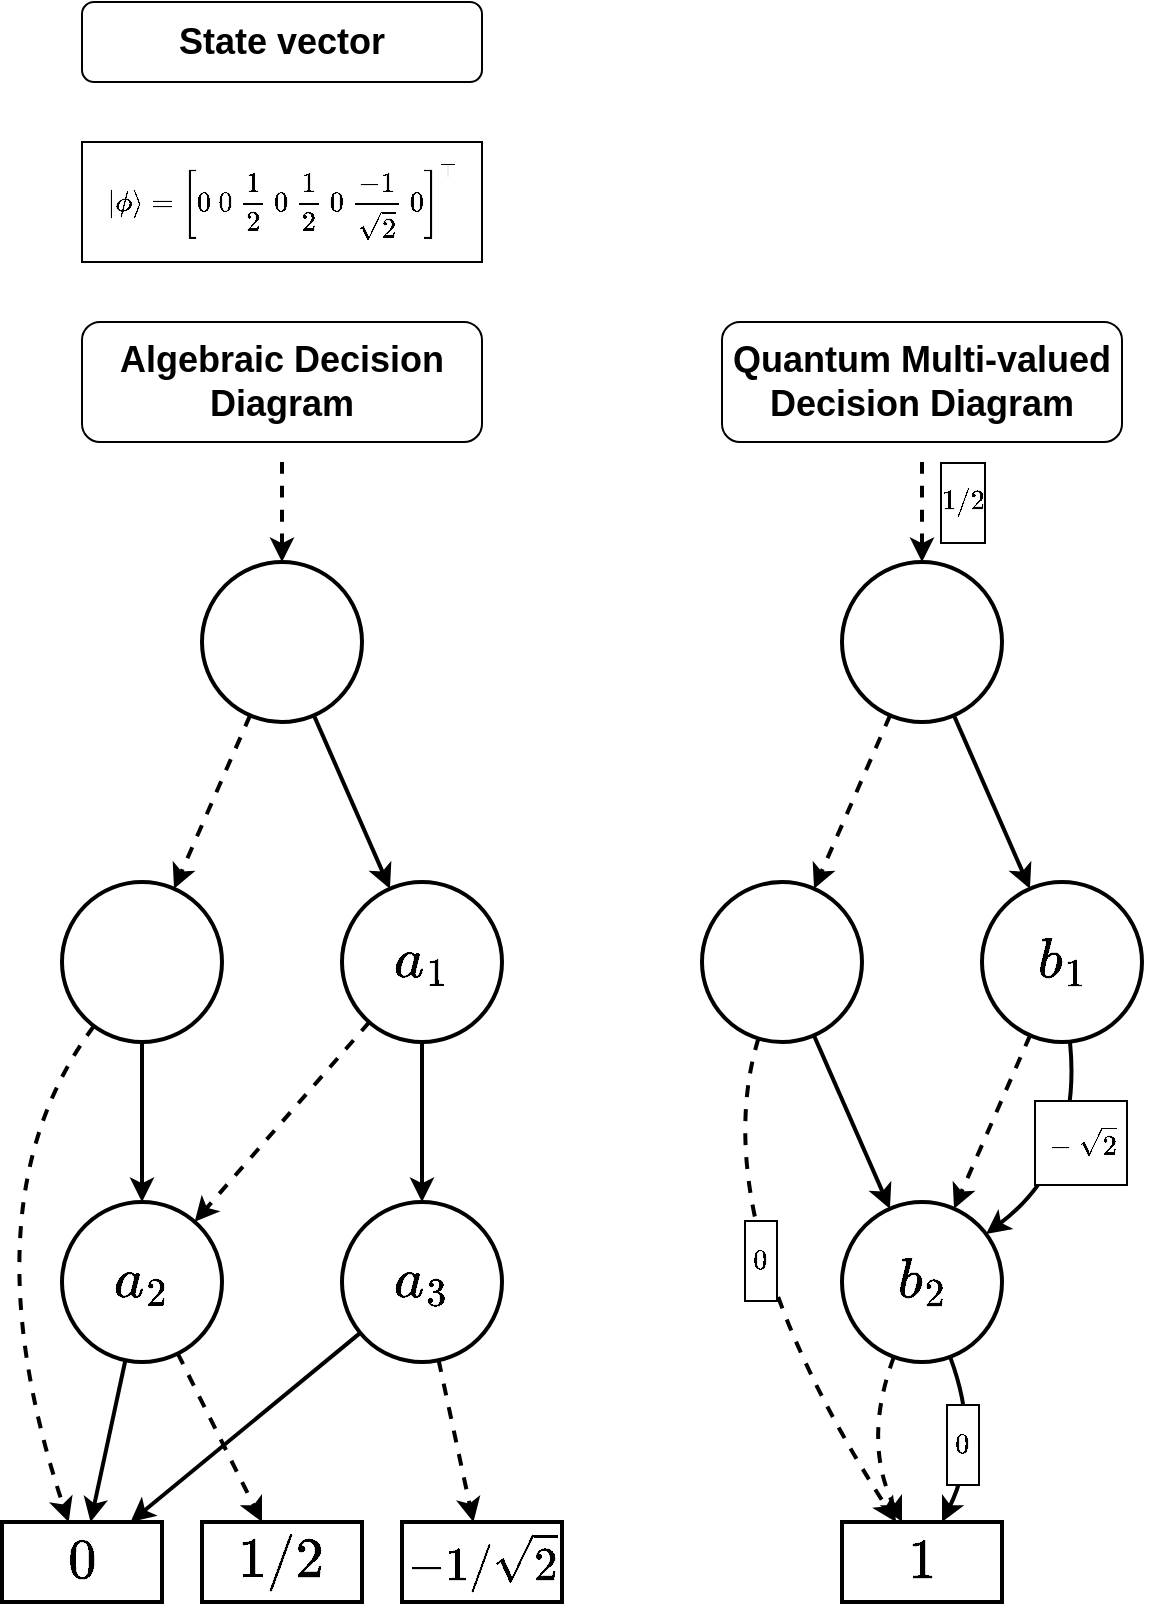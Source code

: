 <mxfile version="14.1.8" type="device"><diagram id="2izoXrSFGMK17Q96h_O-" name="Page-1"><mxGraphModel dx="1355" dy="825" grid="1" gridSize="10" guides="1" tooltips="1" connect="1" arrows="1" fold="1" page="1" pageScale="1" pageWidth="850" pageHeight="1100" math="1" shadow="0"><root><mxCell id="0"/><mxCell id="1" parent="0"/><mxCell id="9URUr88xI7furFhjqMs--10" style="rounded=0;orthogonalLoop=1;jettySize=auto;html=1;fontSize=24;dashed=1;strokeWidth=2;" parent="1" source="9URUr88xI7furFhjqMs--1" target="9URUr88xI7furFhjqMs--2" edge="1"><mxGeometry relative="1" as="geometry"/></mxCell><mxCell id="9URUr88xI7furFhjqMs--15" style="edgeStyle=none;curved=1;orthogonalLoop=1;jettySize=auto;html=1;strokeColor=#000000;fontSize=24;strokeWidth=2;" parent="1" source="9URUr88xI7furFhjqMs--1" target="9URUr88xI7furFhjqMs--5" edge="1"><mxGeometry relative="1" as="geometry"/></mxCell><mxCell id="9URUr88xI7furFhjqMs--21" style="edgeStyle=none;curved=1;orthogonalLoop=1;jettySize=auto;html=1;dashed=1;strokeColor=#000000;fontSize=24;startArrow=classic;startFill=1;endArrow=none;endFill=0;strokeWidth=2;" parent="1" source="9URUr88xI7furFhjqMs--1" edge="1"><mxGeometry relative="1" as="geometry"><mxPoint x="320" y="350" as="targetPoint"/></mxGeometry></mxCell><mxCell id="9URUr88xI7furFhjqMs--1" value="" style="ellipse;whiteSpace=wrap;html=1;aspect=fixed;strokeWidth=2;" parent="1" vertex="1"><mxGeometry x="280" y="400" width="80" height="80" as="geometry"/></mxCell><mxCell id="9URUr88xI7furFhjqMs--11" style="edgeStyle=none;rounded=0;orthogonalLoop=1;jettySize=auto;html=1;fontSize=24;strokeWidth=2;" parent="1" source="9URUr88xI7furFhjqMs--2" target="9URUr88xI7furFhjqMs--3" edge="1"><mxGeometry relative="1" as="geometry"/></mxCell><mxCell id="9URUr88xI7furFhjqMs--12" style="edgeStyle=none;orthogonalLoop=1;jettySize=auto;html=1;fontSize=24;curved=1;dashed=1;strokeWidth=2;" parent="1" source="9URUr88xI7furFhjqMs--2" target="9URUr88xI7furFhjqMs--6" edge="1"><mxGeometry relative="1" as="geometry"><Array as="points"><mxPoint x="160" y="720"/></Array></mxGeometry></mxCell><mxCell id="9URUr88xI7furFhjqMs--2" value="" style="ellipse;whiteSpace=wrap;html=1;aspect=fixed;strokeWidth=2;" parent="1" vertex="1"><mxGeometry x="210" y="560" width="80" height="80" as="geometry"/></mxCell><mxCell id="9URUr88xI7furFhjqMs--13" style="edgeStyle=none;curved=1;orthogonalLoop=1;jettySize=auto;html=1;strokeColor=#000000;fontSize=24;strokeWidth=2;" parent="1" source="9URUr88xI7furFhjqMs--3" target="9URUr88xI7furFhjqMs--6" edge="1"><mxGeometry relative="1" as="geometry"/></mxCell><mxCell id="9URUr88xI7furFhjqMs--14" style="edgeStyle=none;curved=1;orthogonalLoop=1;jettySize=auto;html=1;strokeColor=#000000;fontSize=24;dashed=1;strokeWidth=2;" parent="1" source="9URUr88xI7furFhjqMs--3" target="9URUr88xI7furFhjqMs--8" edge="1"><mxGeometry relative="1" as="geometry"/></mxCell><mxCell id="9URUr88xI7furFhjqMs--3" value="$$a_2$$" style="ellipse;whiteSpace=wrap;html=1;aspect=fixed;strokeWidth=2;fontSize=24;" parent="1" vertex="1"><mxGeometry x="210" y="720" width="80" height="80" as="geometry"/></mxCell><mxCell id="9URUr88xI7furFhjqMs--18" style="edgeStyle=none;curved=1;orthogonalLoop=1;jettySize=auto;html=1;strokeColor=#000000;fontSize=24;dashed=1;strokeWidth=2;" parent="1" source="9URUr88xI7furFhjqMs--4" target="9URUr88xI7furFhjqMs--9" edge="1"><mxGeometry relative="1" as="geometry"/></mxCell><mxCell id="9URUr88xI7furFhjqMs--19" style="edgeStyle=none;curved=1;orthogonalLoop=1;jettySize=auto;html=1;strokeColor=#000000;fontSize=24;strokeWidth=2;" parent="1" source="9URUr88xI7furFhjqMs--4" target="9URUr88xI7furFhjqMs--6" edge="1"><mxGeometry relative="1" as="geometry"/></mxCell><mxCell id="9URUr88xI7furFhjqMs--4" value="$$a_3$$" style="ellipse;whiteSpace=wrap;html=1;aspect=fixed;strokeWidth=2;fontSize=24;" parent="1" vertex="1"><mxGeometry x="350" y="720" width="80" height="80" as="geometry"/></mxCell><mxCell id="9URUr88xI7furFhjqMs--16" style="edgeStyle=none;curved=1;orthogonalLoop=1;jettySize=auto;html=1;strokeColor=#000000;fontSize=24;strokeWidth=2;" parent="1" source="9URUr88xI7furFhjqMs--5" target="9URUr88xI7furFhjqMs--4" edge="1"><mxGeometry relative="1" as="geometry"/></mxCell><mxCell id="9URUr88xI7furFhjqMs--17" style="edgeStyle=none;curved=1;orthogonalLoop=1;jettySize=auto;html=1;strokeColor=#000000;fontSize=24;dashed=1;strokeWidth=2;" parent="1" source="9URUr88xI7furFhjqMs--5" target="9URUr88xI7furFhjqMs--3" edge="1"><mxGeometry relative="1" as="geometry"/></mxCell><mxCell id="9URUr88xI7furFhjqMs--5" value="$$a_1$$" style="ellipse;whiteSpace=wrap;html=1;aspect=fixed;strokeWidth=2;fontSize=24;" parent="1" vertex="1"><mxGeometry x="350" y="560" width="80" height="80" as="geometry"/></mxCell><mxCell id="9URUr88xI7furFhjqMs--6" value="$$0$$" style="rounded=0;whiteSpace=wrap;html=1;fontSize=24;strokeWidth=2;" parent="1" vertex="1"><mxGeometry x="180" y="880" width="80" height="40" as="geometry"/></mxCell><mxCell id="9URUr88xI7furFhjqMs--8" value="$$1/2$$" style="rounded=0;whiteSpace=wrap;html=1;fontSize=24;strokeWidth=2;align=center;verticalAlign=middle;" parent="1" vertex="1"><mxGeometry x="280" y="880" width="80" height="40" as="geometry"/></mxCell><mxCell id="9URUr88xI7furFhjqMs--9" value="$$-1/\sqrt 2$$" style="rounded=0;whiteSpace=wrap;html=1;fontSize=20;strokeWidth=2;" parent="1" vertex="1"><mxGeometry x="380" y="880" width="80" height="40" as="geometry"/></mxCell><mxCell id="9URUr88xI7furFhjqMs--26" style="edgeStyle=none;curved=1;orthogonalLoop=1;jettySize=auto;html=1;dashed=1;startArrow=none;startFill=0;endArrow=classic;endFill=1;strokeColor=#000000;fontSize=24;strokeWidth=2;" parent="1" source="9URUr88xI7furFhjqMs--20" target="9URUr88xI7furFhjqMs--22" edge="1"><mxGeometry relative="1" as="geometry"/></mxCell><mxCell id="9URUr88xI7furFhjqMs--27" style="edgeStyle=none;curved=1;orthogonalLoop=1;jettySize=auto;html=1;startArrow=none;startFill=0;endArrow=classic;endFill=1;strokeColor=#000000;fontSize=24;strokeWidth=2;" parent="1" source="9URUr88xI7furFhjqMs--20" target="9URUr88xI7furFhjqMs--23" edge="1"><mxGeometry relative="1" as="geometry"/></mxCell><mxCell id="9URUr88xI7furFhjqMs--33" value="$$1/2$$" style="edgeStyle=none;curved=1;orthogonalLoop=1;jettySize=auto;html=1;dashed=1;startArrow=classic;startFill=1;endArrow=none;endFill=0;strokeColor=#000000;fontSize=12;labelBorderColor=#000000;strokeWidth=2;" parent="1" source="9URUr88xI7furFhjqMs--20" edge="1"><mxGeometry x="0.2" y="-20" relative="1" as="geometry"><mxPoint x="640" y="350" as="targetPoint"/><mxPoint as="offset"/></mxGeometry></mxCell><mxCell id="9URUr88xI7furFhjqMs--20" value="" style="ellipse;whiteSpace=wrap;html=1;aspect=fixed;strokeWidth=2;" parent="1" vertex="1"><mxGeometry x="600" y="400" width="80" height="80" as="geometry"/></mxCell><mxCell id="9URUr88xI7furFhjqMs--29" value="$$\ 0\ $$" style="edgeStyle=none;curved=1;orthogonalLoop=1;jettySize=auto;html=1;dashed=1;startArrow=none;startFill=0;endArrow=classic;endFill=1;strokeColor=#000000;fontSize=12;labelBorderColor=#000000;strokeWidth=2;" parent="1" source="9URUr88xI7furFhjqMs--22" target="9URUr88xI7furFhjqMs--25" edge="1"><mxGeometry x="-0.07" y="14" relative="1" as="geometry"><Array as="points"><mxPoint x="530" y="730"/></Array><mxPoint as="offset"/></mxGeometry></mxCell><mxCell id="9URUr88xI7furFhjqMs--30" style="edgeStyle=none;curved=1;orthogonalLoop=1;jettySize=auto;html=1;startArrow=none;startFill=0;endArrow=classic;endFill=1;strokeColor=#000000;fontSize=24;strokeWidth=2;" parent="1" source="9URUr88xI7furFhjqMs--22" target="9URUr88xI7furFhjqMs--24" edge="1"><mxGeometry relative="1" as="geometry"/></mxCell><mxCell id="9URUr88xI7furFhjqMs--22" value="" style="ellipse;whiteSpace=wrap;html=1;aspect=fixed;strokeWidth=2;" parent="1" vertex="1"><mxGeometry x="530" y="560" width="80" height="80" as="geometry"/></mxCell><mxCell id="9URUr88xI7furFhjqMs--28" style="edgeStyle=none;curved=1;orthogonalLoop=1;jettySize=auto;html=1;dashed=1;startArrow=none;startFill=0;endArrow=classic;endFill=1;strokeColor=#000000;fontSize=24;strokeWidth=2;" parent="1" source="9URUr88xI7furFhjqMs--23" target="9URUr88xI7furFhjqMs--24" edge="1"><mxGeometry relative="1" as="geometry"/></mxCell><mxCell id="9URUr88xI7furFhjqMs--34" value="$$\ -\sqrt 2\ $$" style="edgeStyle=none;curved=1;orthogonalLoop=1;jettySize=auto;html=1;startArrow=none;startFill=0;endArrow=classic;endFill=1;strokeColor=#000000;fontSize=12;labelBorderColor=#000000;strokeWidth=2;" parent="1" source="9URUr88xI7furFhjqMs--23" target="9URUr88xI7furFhjqMs--24" edge="1"><mxGeometry x="-0.167" relative="1" as="geometry"><Array as="points"><mxPoint x="720" y="700"/></Array><mxPoint as="offset"/></mxGeometry></mxCell><mxCell id="9URUr88xI7furFhjqMs--23" value="$$b_1$$" style="ellipse;whiteSpace=wrap;html=1;aspect=fixed;strokeWidth=2;fontSize=24;" parent="1" vertex="1"><mxGeometry x="670" y="560" width="80" height="80" as="geometry"/></mxCell><mxCell id="9URUr88xI7furFhjqMs--31" style="edgeStyle=none;curved=1;orthogonalLoop=1;jettySize=auto;html=1;dashed=1;startArrow=none;startFill=0;endArrow=classic;endFill=1;strokeColor=#000000;fontSize=24;strokeWidth=2;" parent="1" source="9URUr88xI7furFhjqMs--24" target="9URUr88xI7furFhjqMs--25" edge="1"><mxGeometry relative="1" as="geometry"><Array as="points"><mxPoint x="610" y="840"/></Array></mxGeometry></mxCell><mxCell id="9URUr88xI7furFhjqMs--32" value="$$\ 0\ $$" style="edgeStyle=none;curved=1;orthogonalLoop=1;jettySize=auto;html=1;startArrow=none;startFill=0;endArrow=classic;endFill=1;strokeColor=#000000;fontSize=12;labelBorderColor=#000000;spacingLeft=0;spacing=0;spacingTop=0;strokeWidth=2;" parent="1" source="9URUr88xI7furFhjqMs--24" target="9URUr88xI7furFhjqMs--25" edge="1"><mxGeometry x="0.128" y="-8" relative="1" as="geometry"><Array as="points"><mxPoint x="670" y="840"/></Array><mxPoint as="offset"/></mxGeometry></mxCell><mxCell id="9URUr88xI7furFhjqMs--24" value="$$b_2$$" style="ellipse;whiteSpace=wrap;html=1;aspect=fixed;strokeWidth=2;fontSize=24;" parent="1" vertex="1"><mxGeometry x="600" y="720" width="80" height="80" as="geometry"/></mxCell><mxCell id="9URUr88xI7furFhjqMs--25" value="$$1$$" style="rounded=0;whiteSpace=wrap;html=1;fontSize=24;strokeWidth=2;" parent="1" vertex="1"><mxGeometry x="600" y="880" width="80" height="40" as="geometry"/></mxCell><mxCell id="9URUr88xI7furFhjqMs--35" value="$$\ |\phi\rangle=\left[0\ 0\ \frac{1}{2}\ 0\ \frac{1}{2}\ 0\ \frac{-1}{\sqrt 2}\ 0\right]^\top\ $$" style="text;html=1;align=center;verticalAlign=middle;whiteSpace=wrap;rounded=0;fontSize=12;labelBorderColor=none;strokeWidth=1;strokeColor=#000000;" parent="1" vertex="1"><mxGeometry x="220" y="190" width="200" height="60" as="geometry"/></mxCell><mxCell id="9URUr88xI7furFhjqMs--37" value="Quantum Multi-valued Decision Diagram" style="rounded=1;whiteSpace=wrap;html=1;fontSize=18;fontStyle=1" parent="1" vertex="1"><mxGeometry x="540" y="280" width="200" height="60" as="geometry"/></mxCell><mxCell id="9URUr88xI7furFhjqMs--38" value="Algebraic Decision Diagram" style="rounded=1;whiteSpace=wrap;html=1;fontSize=18;fontStyle=1" parent="1" vertex="1"><mxGeometry x="220" y="280" width="200" height="60" as="geometry"/></mxCell><mxCell id="9URUr88xI7furFhjqMs--39" value="State vector" style="rounded=1;whiteSpace=wrap;html=1;fontSize=18;fontStyle=1" parent="1" vertex="1"><mxGeometry x="220" y="120" width="200" height="40" as="geometry"/></mxCell></root></mxGraphModel></diagram></mxfile>